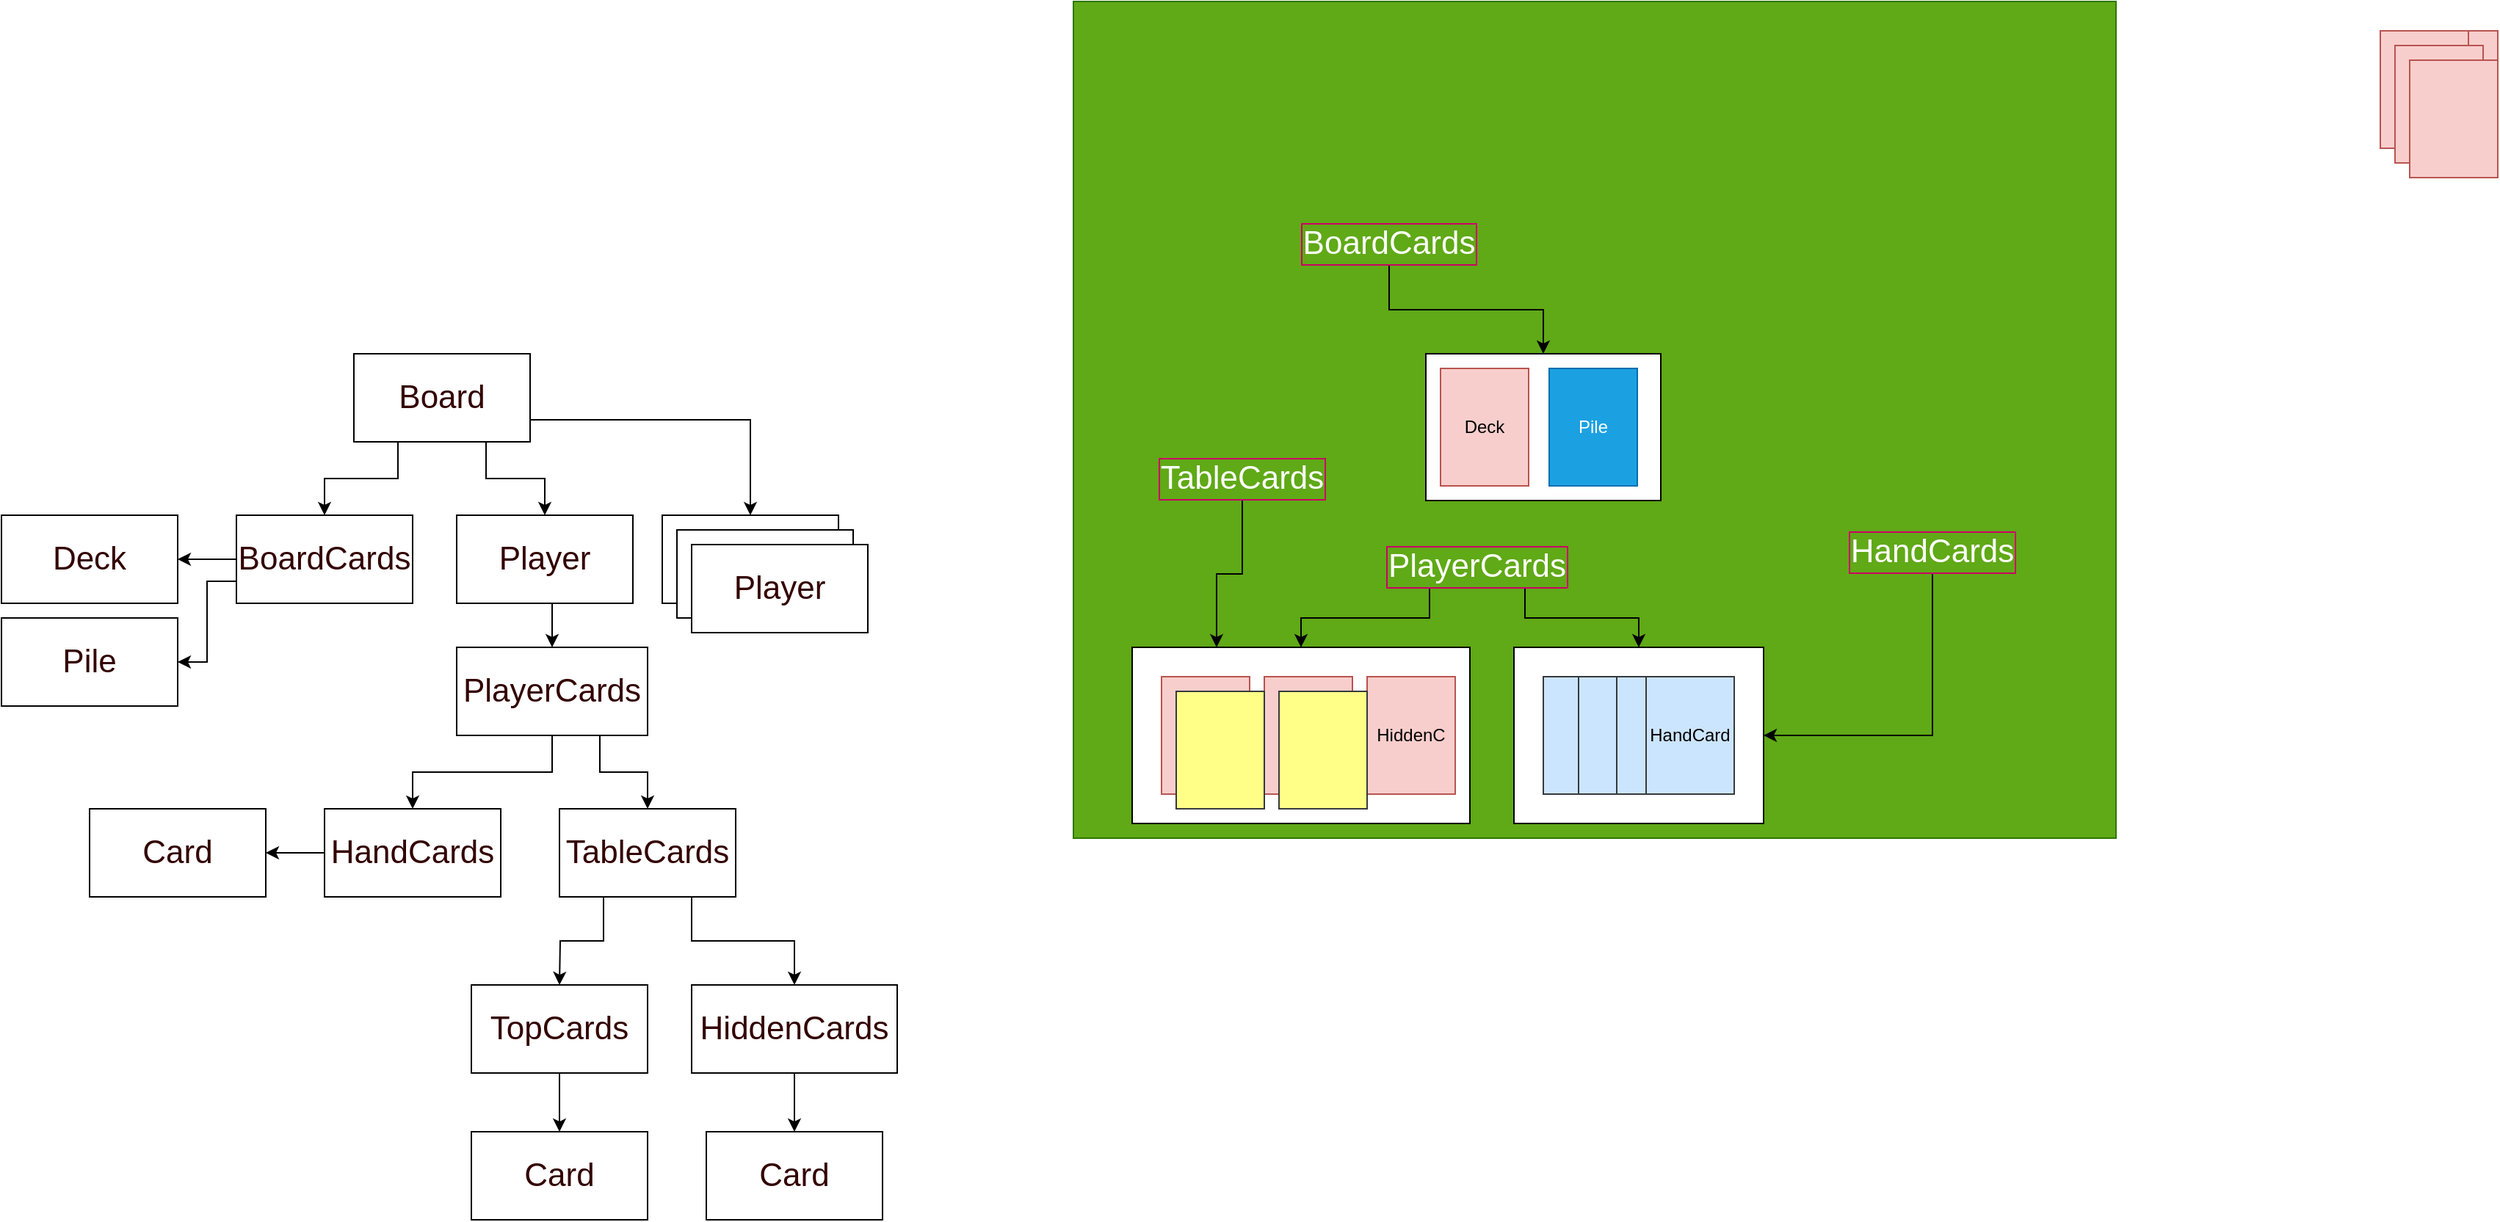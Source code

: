 <mxfile version="12.9.9" type="device"><diagram id="k-lkZ1MT0--anIDWX0oZ" name="Page-1"><mxGraphModel dx="2249" dy="822" grid="1" gridSize="10" guides="1" tooltips="1" connect="1" arrows="1" fold="1" page="1" pageScale="1" pageWidth="827" pageHeight="1169" math="0" shadow="0"><root><mxCell id="0"/><mxCell id="1" value="Board" style="locked=1;" parent="0"/><mxCell id="u3Tlel3AOdtP-QTencKE-1" value="" style="rounded=0;whiteSpace=wrap;html=1;fillColor=#60a917;strokeColor=#2D7600;fontColor=#ffffff;" vertex="1" parent="1"><mxGeometry x="60" y="170" width="710" height="570" as="geometry"/></mxCell><mxCell id="u3Tlel3AOdtP-QTencKE-4" value="BoardCards" style="locked=1;" parent="0"/><mxCell id="u3Tlel3AOdtP-QTencKE-13" value="" style="rounded=0;whiteSpace=wrap;html=1;" vertex="1" parent="u3Tlel3AOdtP-QTencKE-4"><mxGeometry x="300" y="410" width="160" height="100" as="geometry"/></mxCell><mxCell id="u3Tlel3AOdtP-QTencKE-6" value="Pile" style="rounded=0;whiteSpace=wrap;html=1;fillColor=#1ba1e2;strokeColor=#006EAF;fontColor=#ffffff;" vertex="1" parent="u3Tlel3AOdtP-QTencKE-4"><mxGeometry x="384" y="420" width="60" height="80" as="geometry"/></mxCell><mxCell id="u3Tlel3AOdtP-QTencKE-12" value="Deck" style="rounded=0;whiteSpace=wrap;html=1;fillColor=#f8cecc;strokeColor=#b85450;" vertex="1" parent="u3Tlel3AOdtP-QTencKE-4"><mxGeometry x="310" y="420" width="60" height="80" as="geometry"/></mxCell><mxCell id="u3Tlel3AOdtP-QTencKE-14" value="Player" style="locked=1;" parent="0"/><mxCell id="u3Tlel3AOdtP-QTencKE-30" value="" style="rounded=0;whiteSpace=wrap;html=1;" vertex="1" parent="u3Tlel3AOdtP-QTencKE-14"><mxGeometry x="100" y="610" width="230" height="120" as="geometry"/></mxCell><mxCell id="u3Tlel3AOdtP-QTencKE-29" value="" style="rounded=0;whiteSpace=wrap;html=1;" vertex="1" parent="u3Tlel3AOdtP-QTencKE-14"><mxGeometry x="360" y="610" width="170" height="120" as="geometry"/></mxCell><mxCell id="u3Tlel3AOdtP-QTencKE-15" value="" style="rounded=0;whiteSpace=wrap;html=1;fillColor=#f8cecc;strokeColor=#b85450;" vertex="1" parent="u3Tlel3AOdtP-QTencKE-14"><mxGeometry x="970" y="190" width="60" height="80" as="geometry"/></mxCell><mxCell id="u3Tlel3AOdtP-QTencKE-16" value="" style="rounded=0;whiteSpace=wrap;html=1;fillColor=#f8cecc;strokeColor=#b85450;" vertex="1" parent="u3Tlel3AOdtP-QTencKE-14"><mxGeometry x="950" y="190" width="60" height="80" as="geometry"/></mxCell><mxCell id="u3Tlel3AOdtP-QTencKE-17" value="HiddenC" style="rounded=0;whiteSpace=wrap;html=1;fillColor=#f8cecc;strokeColor=#b85450;" vertex="1" parent="u3Tlel3AOdtP-QTencKE-14"><mxGeometry x="260" y="630" width="60" height="80" as="geometry"/></mxCell><mxCell id="u3Tlel3AOdtP-QTencKE-18" value="" style="rounded=0;whiteSpace=wrap;html=1;fillColor=#f8cecc;strokeColor=#b85450;" vertex="1" parent="u3Tlel3AOdtP-QTencKE-14"><mxGeometry x="190" y="630" width="60" height="80" as="geometry"/></mxCell><mxCell id="u3Tlel3AOdtP-QTencKE-19" value="" style="rounded=0;whiteSpace=wrap;html=1;fillColor=#f8cecc;strokeColor=#b85450;" vertex="1" parent="u3Tlel3AOdtP-QTencKE-14"><mxGeometry x="120" y="630" width="60" height="80" as="geometry"/></mxCell><mxCell id="u3Tlel3AOdtP-QTencKE-20" value="" style="rounded=0;whiteSpace=wrap;html=1;fillColor=#f8cecc;strokeColor=#b85450;" vertex="1" parent="u3Tlel3AOdtP-QTencKE-14"><mxGeometry x="960" y="200" width="60" height="80" as="geometry"/></mxCell><mxCell id="u3Tlel3AOdtP-QTencKE-21" value="" style="rounded=0;whiteSpace=wrap;html=1;fillColor=#f8cecc;strokeColor=#b85450;" vertex="1" parent="u3Tlel3AOdtP-QTencKE-14"><mxGeometry x="970" y="210" width="60" height="80" as="geometry"/></mxCell><mxCell id="u3Tlel3AOdtP-QTencKE-22" value="" style="rounded=0;whiteSpace=wrap;html=1;fillColor=#ffff88;strokeColor=#36393d;" vertex="1" parent="u3Tlel3AOdtP-QTencKE-14"><mxGeometry x="130" y="640" width="60" height="80" as="geometry"/></mxCell><mxCell id="u3Tlel3AOdtP-QTencKE-23" value="" style="rounded=0;whiteSpace=wrap;html=1;fillColor=#ffff88;strokeColor=#36393d;" vertex="1" parent="u3Tlel3AOdtP-QTencKE-14"><mxGeometry x="200" y="640" width="60" height="80" as="geometry"/></mxCell><mxCell id="u3Tlel3AOdtP-QTencKE-25" value="" style="rounded=0;whiteSpace=wrap;html=1;fillColor=#cce5ff;strokeColor=#36393d;" vertex="1" parent="u3Tlel3AOdtP-QTencKE-14"><mxGeometry x="380" y="630" width="60" height="80" as="geometry"/></mxCell><mxCell id="u3Tlel3AOdtP-QTencKE-26" value="" style="rounded=0;whiteSpace=wrap;html=1;fillColor=#cce5ff;strokeColor=#36393d;" vertex="1" parent="u3Tlel3AOdtP-QTencKE-14"><mxGeometry x="404" y="630" width="60" height="80" as="geometry"/></mxCell><mxCell id="u3Tlel3AOdtP-QTencKE-27" value="" style="rounded=0;whiteSpace=wrap;html=1;fillColor=#cce5ff;strokeColor=#36393d;" vertex="1" parent="u3Tlel3AOdtP-QTencKE-14"><mxGeometry x="430" y="630" width="60" height="80" as="geometry"/></mxCell><mxCell id="u3Tlel3AOdtP-QTencKE-28" value="HandCard" style="rounded=0;whiteSpace=wrap;html=1;fillColor=#cce5ff;strokeColor=#36393d;" vertex="1" parent="u3Tlel3AOdtP-QTencKE-14"><mxGeometry x="450" y="630" width="60" height="80" as="geometry"/></mxCell><mxCell id="u3Tlel3AOdtP-QTencKE-31" value="Divs" style="locked=1;" parent="0"/><mxCell id="u3Tlel3AOdtP-QTencKE-36" style="edgeStyle=orthogonalEdgeStyle;rounded=0;orthogonalLoop=1;jettySize=auto;html=1;exitX=0.5;exitY=1;exitDx=0;exitDy=0;entryX=1;entryY=0.5;entryDx=0;entryDy=0;fontSize=22;fontColor=#FFFFFF;" edge="1" parent="u3Tlel3AOdtP-QTencKE-31" source="u3Tlel3AOdtP-QTencKE-33" target="u3Tlel3AOdtP-QTencKE-29"><mxGeometry relative="1" as="geometry"/></mxCell><mxCell id="u3Tlel3AOdtP-QTencKE-33" value="HandCards" style="text;html=1;strokeColor=none;fillColor=none;align=center;verticalAlign=middle;whiteSpace=wrap;rounded=0;fontColor=#FFFFFF;fontSize=22;labelBorderColor=#CC0066;" vertex="1" parent="u3Tlel3AOdtP-QTencKE-31"><mxGeometry x="590" y="530" width="110" height="30" as="geometry"/></mxCell><mxCell id="u3Tlel3AOdtP-QTencKE-38" style="edgeStyle=orthogonalEdgeStyle;rounded=0;orthogonalLoop=1;jettySize=auto;html=1;exitX=0.5;exitY=1;exitDx=0;exitDy=0;entryX=0.5;entryY=0;entryDx=0;entryDy=0;fontSize=22;fontColor=#FFFFFF;" edge="1" parent="u3Tlel3AOdtP-QTencKE-31" source="u3Tlel3AOdtP-QTencKE-37" target="u3Tlel3AOdtP-QTencKE-13"><mxGeometry relative="1" as="geometry"/></mxCell><mxCell id="u3Tlel3AOdtP-QTencKE-37" value="BoardCards" style="text;html=1;strokeColor=none;fillColor=none;align=center;verticalAlign=middle;whiteSpace=wrap;rounded=0;fontColor=#FFFFFF;fontSize=22;labelBorderColor=#CC0066;" vertex="1" parent="u3Tlel3AOdtP-QTencKE-31"><mxGeometry x="210" y="320" width="130" height="30" as="geometry"/></mxCell><mxCell id="u3Tlel3AOdtP-QTencKE-40" style="edgeStyle=orthogonalEdgeStyle;rounded=0;orthogonalLoop=1;jettySize=auto;html=1;exitX=0.5;exitY=1;exitDx=0;exitDy=0;entryX=0.25;entryY=0;entryDx=0;entryDy=0;fontSize=22;fontColor=#FFFFFF;" edge="1" parent="u3Tlel3AOdtP-QTencKE-31" source="u3Tlel3AOdtP-QTencKE-39" target="u3Tlel3AOdtP-QTencKE-30"><mxGeometry relative="1" as="geometry"/></mxCell><mxCell id="u3Tlel3AOdtP-QTencKE-39" value="TableCards" style="text;html=1;strokeColor=none;fillColor=none;align=center;verticalAlign=middle;whiteSpace=wrap;rounded=0;fontColor=#FFFFFF;fontSize=22;labelBorderColor=#CC0066;" vertex="1" parent="u3Tlel3AOdtP-QTencKE-31"><mxGeometry x="110" y="480" width="130" height="30" as="geometry"/></mxCell><mxCell id="u3Tlel3AOdtP-QTencKE-42" style="edgeStyle=orthogonalEdgeStyle;rounded=0;orthogonalLoop=1;jettySize=auto;html=1;exitX=0.25;exitY=1;exitDx=0;exitDy=0;entryX=0.5;entryY=0;entryDx=0;entryDy=0;fontSize=22;fontColor=#FFFFFF;" edge="1" parent="u3Tlel3AOdtP-QTencKE-31" source="u3Tlel3AOdtP-QTencKE-41" target="u3Tlel3AOdtP-QTencKE-30"><mxGeometry relative="1" as="geometry"/></mxCell><mxCell id="u3Tlel3AOdtP-QTencKE-43" style="edgeStyle=orthogonalEdgeStyle;rounded=0;orthogonalLoop=1;jettySize=auto;html=1;exitX=0.75;exitY=1;exitDx=0;exitDy=0;entryX=0.5;entryY=0;entryDx=0;entryDy=0;fontSize=22;fontColor=#FFFFFF;" edge="1" parent="u3Tlel3AOdtP-QTencKE-31" source="u3Tlel3AOdtP-QTencKE-41" target="u3Tlel3AOdtP-QTencKE-29"><mxGeometry relative="1" as="geometry"/></mxCell><mxCell id="u3Tlel3AOdtP-QTencKE-41" value="PlayerCards" style="text;html=1;strokeColor=none;fillColor=none;align=center;verticalAlign=middle;whiteSpace=wrap;rounded=0;fontColor=#FFFFFF;fontSize=22;labelBorderColor=#CC0066;" vertex="1" parent="u3Tlel3AOdtP-QTencKE-31"><mxGeometry x="270" y="540" width="130" height="30" as="geometry"/></mxCell><mxCell id="u3Tlel3AOdtP-QTencKE-45" value="ChildLogic" parent="0"/><mxCell id="u3Tlel3AOdtP-QTencKE-49" style="edgeStyle=orthogonalEdgeStyle;rounded=0;orthogonalLoop=1;jettySize=auto;html=1;exitX=0.25;exitY=1;exitDx=0;exitDy=0;entryX=0.5;entryY=0;entryDx=0;entryDy=0;fontSize=22;fontColor=#FFFFFF;" edge="1" parent="u3Tlel3AOdtP-QTencKE-45" source="u3Tlel3AOdtP-QTencKE-46" target="u3Tlel3AOdtP-QTencKE-47"><mxGeometry relative="1" as="geometry"/></mxCell><mxCell id="u3Tlel3AOdtP-QTencKE-50" style="edgeStyle=orthogonalEdgeStyle;rounded=0;orthogonalLoop=1;jettySize=auto;html=1;exitX=0.75;exitY=1;exitDx=0;exitDy=0;entryX=0.5;entryY=0;entryDx=0;entryDy=0;fontSize=22;fontColor=#FFFFFF;" edge="1" parent="u3Tlel3AOdtP-QTencKE-45" source="u3Tlel3AOdtP-QTencKE-46" target="u3Tlel3AOdtP-QTencKE-48"><mxGeometry relative="1" as="geometry"/></mxCell><mxCell id="u3Tlel3AOdtP-QTencKE-58" style="edgeStyle=orthogonalEdgeStyle;rounded=0;orthogonalLoop=1;jettySize=auto;html=1;exitX=1;exitY=0.75;exitDx=0;exitDy=0;entryX=0.5;entryY=0;entryDx=0;entryDy=0;fontSize=22;fontColor=#FFFFFF;" edge="1" parent="u3Tlel3AOdtP-QTencKE-45" source="u3Tlel3AOdtP-QTencKE-46" target="u3Tlel3AOdtP-QTencKE-57"><mxGeometry relative="1" as="geometry"/></mxCell><mxCell id="u3Tlel3AOdtP-QTencKE-46" value="&lt;font color=&quot;#330000&quot;&gt;Board&lt;/font&gt;" style="rounded=0;whiteSpace=wrap;html=1;strokeColor=#000000;fontSize=22;fontColor=#FFFFFF;" vertex="1" parent="u3Tlel3AOdtP-QTencKE-45"><mxGeometry x="-430" y="410" width="120" height="60" as="geometry"/></mxCell><mxCell id="u3Tlel3AOdtP-QTencKE-52" style="edgeStyle=orthogonalEdgeStyle;rounded=0;orthogonalLoop=1;jettySize=auto;html=1;exitX=0;exitY=0.5;exitDx=0;exitDy=0;entryX=1;entryY=0.5;entryDx=0;entryDy=0;fontSize=22;fontColor=#FFFFFF;" edge="1" parent="u3Tlel3AOdtP-QTencKE-45" source="u3Tlel3AOdtP-QTencKE-47" target="u3Tlel3AOdtP-QTencKE-51"><mxGeometry relative="1" as="geometry"/></mxCell><mxCell id="u3Tlel3AOdtP-QTencKE-54" style="edgeStyle=orthogonalEdgeStyle;rounded=0;orthogonalLoop=1;jettySize=auto;html=1;exitX=0;exitY=0.75;exitDx=0;exitDy=0;entryX=1;entryY=0.5;entryDx=0;entryDy=0;fontSize=22;fontColor=#FFFFFF;" edge="1" parent="u3Tlel3AOdtP-QTencKE-45" source="u3Tlel3AOdtP-QTencKE-47" target="u3Tlel3AOdtP-QTencKE-53"><mxGeometry relative="1" as="geometry"/></mxCell><mxCell id="u3Tlel3AOdtP-QTencKE-47" value="&lt;font color=&quot;#330000&quot;&gt;BoardCards&lt;/font&gt;" style="rounded=0;whiteSpace=wrap;html=1;strokeColor=#000000;fontSize=22;fontColor=#FFFFFF;" vertex="1" parent="u3Tlel3AOdtP-QTencKE-45"><mxGeometry x="-510" y="520" width="120" height="60" as="geometry"/></mxCell><mxCell id="u3Tlel3AOdtP-QTencKE-59" style="edgeStyle=orthogonalEdgeStyle;rounded=0;orthogonalLoop=1;jettySize=auto;html=1;exitX=0.5;exitY=1;exitDx=0;exitDy=0;entryX=0.5;entryY=0;entryDx=0;entryDy=0;fontSize=22;fontColor=#FFFFFF;" edge="1" parent="u3Tlel3AOdtP-QTencKE-45" source="u3Tlel3AOdtP-QTencKE-48" target="u3Tlel3AOdtP-QTencKE-56"><mxGeometry relative="1" as="geometry"/></mxCell><mxCell id="u3Tlel3AOdtP-QTencKE-48" value="&lt;font color=&quot;#330000&quot;&gt;Player&lt;/font&gt;" style="rounded=0;whiteSpace=wrap;html=1;strokeColor=#000000;fontSize=22;fontColor=#FFFFFF;" vertex="1" parent="u3Tlel3AOdtP-QTencKE-45"><mxGeometry x="-360" y="520" width="120" height="60" as="geometry"/></mxCell><mxCell id="u3Tlel3AOdtP-QTencKE-51" value="&lt;font color=&quot;#330000&quot;&gt;Deck&lt;/font&gt;" style="rounded=0;whiteSpace=wrap;html=1;strokeColor=#000000;fontSize=22;fontColor=#FFFFFF;" vertex="1" parent="u3Tlel3AOdtP-QTencKE-45"><mxGeometry x="-670" y="520" width="120" height="60" as="geometry"/></mxCell><mxCell id="u3Tlel3AOdtP-QTencKE-53" value="&lt;font color=&quot;#330000&quot;&gt;Pile&lt;/font&gt;" style="rounded=0;whiteSpace=wrap;html=1;strokeColor=#000000;fontSize=22;fontColor=#FFFFFF;" vertex="1" parent="u3Tlel3AOdtP-QTencKE-45"><mxGeometry x="-670" y="590" width="120" height="60" as="geometry"/></mxCell><mxCell id="u3Tlel3AOdtP-QTencKE-62" style="edgeStyle=orthogonalEdgeStyle;rounded=0;orthogonalLoop=1;jettySize=auto;html=1;exitX=0.5;exitY=1;exitDx=0;exitDy=0;entryX=0.5;entryY=0;entryDx=0;entryDy=0;fontSize=22;fontColor=#FFFFFF;" edge="1" parent="u3Tlel3AOdtP-QTencKE-45" source="u3Tlel3AOdtP-QTencKE-56" target="u3Tlel3AOdtP-QTencKE-61"><mxGeometry relative="1" as="geometry"/></mxCell><mxCell id="u3Tlel3AOdtP-QTencKE-64" style="edgeStyle=orthogonalEdgeStyle;rounded=0;orthogonalLoop=1;jettySize=auto;html=1;exitX=0.75;exitY=1;exitDx=0;exitDy=0;entryX=0.5;entryY=0;entryDx=0;entryDy=0;fontSize=22;fontColor=#FFFFFF;" edge="1" parent="u3Tlel3AOdtP-QTencKE-45" source="u3Tlel3AOdtP-QTencKE-56" target="u3Tlel3AOdtP-QTencKE-63"><mxGeometry relative="1" as="geometry"/></mxCell><mxCell id="u3Tlel3AOdtP-QTencKE-56" value="&lt;font color=&quot;#330000&quot;&gt;PlayerCards&lt;/font&gt;" style="rounded=0;whiteSpace=wrap;html=1;strokeColor=#000000;fontSize=22;fontColor=#FFFFFF;" vertex="1" parent="u3Tlel3AOdtP-QTencKE-45"><mxGeometry x="-360" y="610" width="130" height="60" as="geometry"/></mxCell><mxCell id="u3Tlel3AOdtP-QTencKE-57" value="&lt;font color=&quot;#330000&quot;&gt;Player&lt;/font&gt;" style="rounded=0;whiteSpace=wrap;html=1;strokeColor=#000000;fontSize=22;fontColor=#FFFFFF;" vertex="1" parent="u3Tlel3AOdtP-QTencKE-45"><mxGeometry x="-220" y="520" width="120" height="60" as="geometry"/></mxCell><mxCell id="u3Tlel3AOdtP-QTencKE-66" style="edgeStyle=orthogonalEdgeStyle;rounded=0;orthogonalLoop=1;jettySize=auto;html=1;exitX=0;exitY=0.5;exitDx=0;exitDy=0;fontSize=22;fontColor=#FFFFFF;" edge="1" parent="u3Tlel3AOdtP-QTencKE-45" source="u3Tlel3AOdtP-QTencKE-61" target="u3Tlel3AOdtP-QTencKE-65"><mxGeometry relative="1" as="geometry"/></mxCell><mxCell id="u3Tlel3AOdtP-QTencKE-61" value="&lt;font color=&quot;#330000&quot;&gt;HandCards&lt;/font&gt;" style="rounded=0;whiteSpace=wrap;html=1;strokeColor=#000000;fontSize=22;fontColor=#FFFFFF;" vertex="1" parent="u3Tlel3AOdtP-QTencKE-45"><mxGeometry x="-450" y="720" width="120" height="60" as="geometry"/></mxCell><mxCell id="u3Tlel3AOdtP-QTencKE-67" style="edgeStyle=orthogonalEdgeStyle;rounded=0;orthogonalLoop=1;jettySize=auto;html=1;exitX=0.25;exitY=1;exitDx=0;exitDy=0;fontSize=22;fontColor=#FFFFFF;" edge="1" parent="u3Tlel3AOdtP-QTencKE-45" source="u3Tlel3AOdtP-QTencKE-63"><mxGeometry relative="1" as="geometry"><mxPoint x="-290" y="840" as="targetPoint"/></mxGeometry></mxCell><mxCell id="u3Tlel3AOdtP-QTencKE-70" style="edgeStyle=orthogonalEdgeStyle;rounded=0;orthogonalLoop=1;jettySize=auto;html=1;exitX=0.75;exitY=1;exitDx=0;exitDy=0;entryX=0.5;entryY=0;entryDx=0;entryDy=0;fontSize=22;fontColor=#FFFFFF;" edge="1" parent="u3Tlel3AOdtP-QTencKE-45" source="u3Tlel3AOdtP-QTencKE-63" target="u3Tlel3AOdtP-QTencKE-69"><mxGeometry relative="1" as="geometry"/></mxCell><mxCell id="u3Tlel3AOdtP-QTencKE-63" value="&lt;font color=&quot;#330000&quot;&gt;TableCards&lt;/font&gt;" style="rounded=0;whiteSpace=wrap;html=1;strokeColor=#000000;fontSize=22;fontColor=#FFFFFF;" vertex="1" parent="u3Tlel3AOdtP-QTencKE-45"><mxGeometry x="-290" y="720" width="120" height="60" as="geometry"/></mxCell><mxCell id="u3Tlel3AOdtP-QTencKE-65" value="&lt;font color=&quot;#330000&quot;&gt;Card&lt;/font&gt;" style="rounded=0;whiteSpace=wrap;html=1;strokeColor=#000000;fontSize=22;fontColor=#FFFFFF;" vertex="1" parent="u3Tlel3AOdtP-QTencKE-45"><mxGeometry x="-610" y="720" width="120" height="60" as="geometry"/></mxCell><mxCell id="u3Tlel3AOdtP-QTencKE-73" style="edgeStyle=orthogonalEdgeStyle;rounded=0;orthogonalLoop=1;jettySize=auto;html=1;exitX=0.5;exitY=1;exitDx=0;exitDy=0;fontSize=22;fontColor=#FFFFFF;" edge="1" parent="u3Tlel3AOdtP-QTencKE-45" source="u3Tlel3AOdtP-QTencKE-68" target="u3Tlel3AOdtP-QTencKE-71"><mxGeometry relative="1" as="geometry"/></mxCell><mxCell id="u3Tlel3AOdtP-QTencKE-68" value="&lt;font color=&quot;#330000&quot;&gt;TopCards&lt;/font&gt;" style="rounded=0;whiteSpace=wrap;html=1;strokeColor=#000000;fontSize=22;fontColor=#FFFFFF;" vertex="1" parent="u3Tlel3AOdtP-QTencKE-45"><mxGeometry x="-350" y="840" width="120" height="60" as="geometry"/></mxCell><mxCell id="u3Tlel3AOdtP-QTencKE-74" style="edgeStyle=orthogonalEdgeStyle;rounded=0;orthogonalLoop=1;jettySize=auto;html=1;exitX=0.5;exitY=1;exitDx=0;exitDy=0;entryX=0.5;entryY=0;entryDx=0;entryDy=0;fontSize=22;fontColor=#FFFFFF;" edge="1" parent="u3Tlel3AOdtP-QTencKE-45" source="u3Tlel3AOdtP-QTencKE-69" target="u3Tlel3AOdtP-QTencKE-72"><mxGeometry relative="1" as="geometry"/></mxCell><mxCell id="u3Tlel3AOdtP-QTencKE-69" value="&lt;font color=&quot;#330000&quot;&gt;HiddenCards&lt;/font&gt;" style="rounded=0;whiteSpace=wrap;html=1;strokeColor=#000000;fontSize=22;fontColor=#FFFFFF;" vertex="1" parent="u3Tlel3AOdtP-QTencKE-45"><mxGeometry x="-200" y="840" width="140" height="60" as="geometry"/></mxCell><mxCell id="u3Tlel3AOdtP-QTencKE-71" value="&lt;font color=&quot;#330000&quot;&gt;Card&lt;/font&gt;" style="rounded=0;whiteSpace=wrap;html=1;strokeColor=#000000;fontSize=22;fontColor=#FFFFFF;" vertex="1" parent="u3Tlel3AOdtP-QTencKE-45"><mxGeometry x="-350" y="940" width="120" height="60" as="geometry"/></mxCell><mxCell id="u3Tlel3AOdtP-QTencKE-72" value="&lt;font color=&quot;#330000&quot;&gt;Card&lt;/font&gt;" style="rounded=0;whiteSpace=wrap;html=1;strokeColor=#000000;fontSize=22;fontColor=#FFFFFF;" vertex="1" parent="u3Tlel3AOdtP-QTencKE-45"><mxGeometry x="-190" y="940" width="120" height="60" as="geometry"/></mxCell><mxCell id="u3Tlel3AOdtP-QTencKE-75" value="&lt;font color=&quot;#330000&quot;&gt;Player&lt;/font&gt;" style="rounded=0;whiteSpace=wrap;html=1;strokeColor=#000000;fontSize=22;fontColor=#FFFFFF;" vertex="1" parent="u3Tlel3AOdtP-QTencKE-45"><mxGeometry x="-210" y="530" width="120" height="60" as="geometry"/></mxCell><mxCell id="u3Tlel3AOdtP-QTencKE-76" value="&lt;font color=&quot;#330000&quot;&gt;Player&lt;/font&gt;" style="rounded=0;whiteSpace=wrap;html=1;strokeColor=#000000;fontSize=22;fontColor=#FFFFFF;" vertex="1" parent="u3Tlel3AOdtP-QTencKE-45"><mxGeometry x="-200" y="540" width="120" height="60" as="geometry"/></mxCell></root></mxGraphModel></diagram></mxfile>